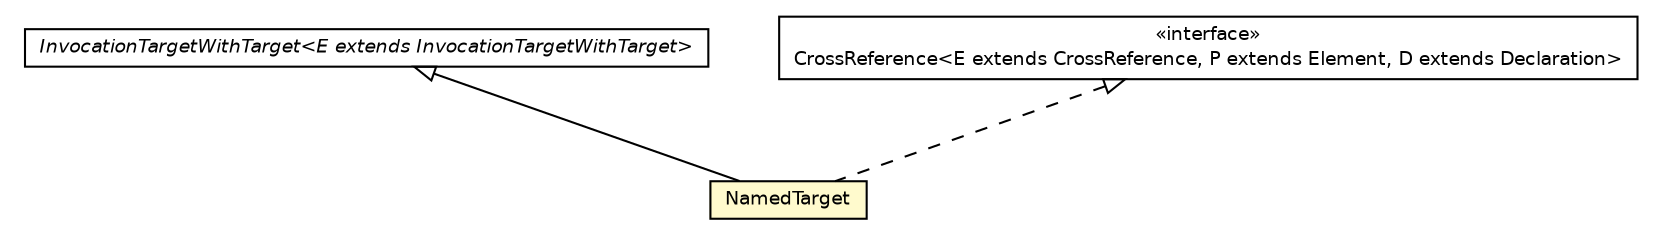 #!/usr/local/bin/dot
#
# Class diagram 
# Generated by UMLGraph version 5.2 (http://www.umlgraph.org/)
#

digraph G {
	edge [fontname="Helvetica",fontsize=10,labelfontname="Helvetica",labelfontsize=10];
	node [fontname="Helvetica",fontsize=10,shape=plaintext];
	nodesep=0.25;
	ranksep=0.5;
	// chameleon.core.expression.NamedTarget
	c7538 [label=<<table title="chameleon.core.expression.NamedTarget" border="0" cellborder="1" cellspacing="0" cellpadding="2" port="p" bgcolor="lemonChiffon" href="./NamedTarget.html">
		<tr><td><table border="0" cellspacing="0" cellpadding="1">
<tr><td align="center" balign="center"> NamedTarget </td></tr>
		</table></td></tr>
		</table>>, fontname="Helvetica", fontcolor="black", fontsize=9.0];
	// chameleon.core.expression.InvocationTargetWithTarget<E extends chameleon.core.expression.InvocationTargetWithTarget>
	c7540 [label=<<table title="chameleon.core.expression.InvocationTargetWithTarget" border="0" cellborder="1" cellspacing="0" cellpadding="2" port="p" href="./InvocationTargetWithTarget.html">
		<tr><td><table border="0" cellspacing="0" cellpadding="1">
<tr><td align="center" balign="center"><font face="Helvetica-Oblique"> InvocationTargetWithTarget&lt;E extends InvocationTargetWithTarget&gt; </font></td></tr>
		</table></td></tr>
		</table>>, fontname="Helvetica", fontcolor="black", fontsize=9.0];
	// chameleon.core.reference.CrossReference<E extends chameleon.core.reference.CrossReference, P extends chameleon.core.element.Element, D extends chameleon.core.declaration.Declaration>
	c7615 [label=<<table title="chameleon.core.reference.CrossReference" border="0" cellborder="1" cellspacing="0" cellpadding="2" port="p" href="../reference/CrossReference.html">
		<tr><td><table border="0" cellspacing="0" cellpadding="1">
<tr><td align="center" balign="center"> &#171;interface&#187; </td></tr>
<tr><td align="center" balign="center"> CrossReference&lt;E extends CrossReference, P extends Element, D extends Declaration&gt; </td></tr>
		</table></td></tr>
		</table>>, fontname="Helvetica", fontcolor="black", fontsize=9.0];
	//chameleon.core.expression.NamedTarget extends chameleon.core.expression.InvocationTargetWithTarget<chameleon.core.expression.NamedTarget>
	c7540:p -> c7538:p [dir=back,arrowtail=empty];
	//chameleon.core.expression.NamedTarget implements chameleon.core.reference.CrossReference<E extends chameleon.core.reference.CrossReference, P extends chameleon.core.element.Element, D extends chameleon.core.declaration.Declaration>
	c7615:p -> c7538:p [dir=back,arrowtail=empty,style=dashed];
}


